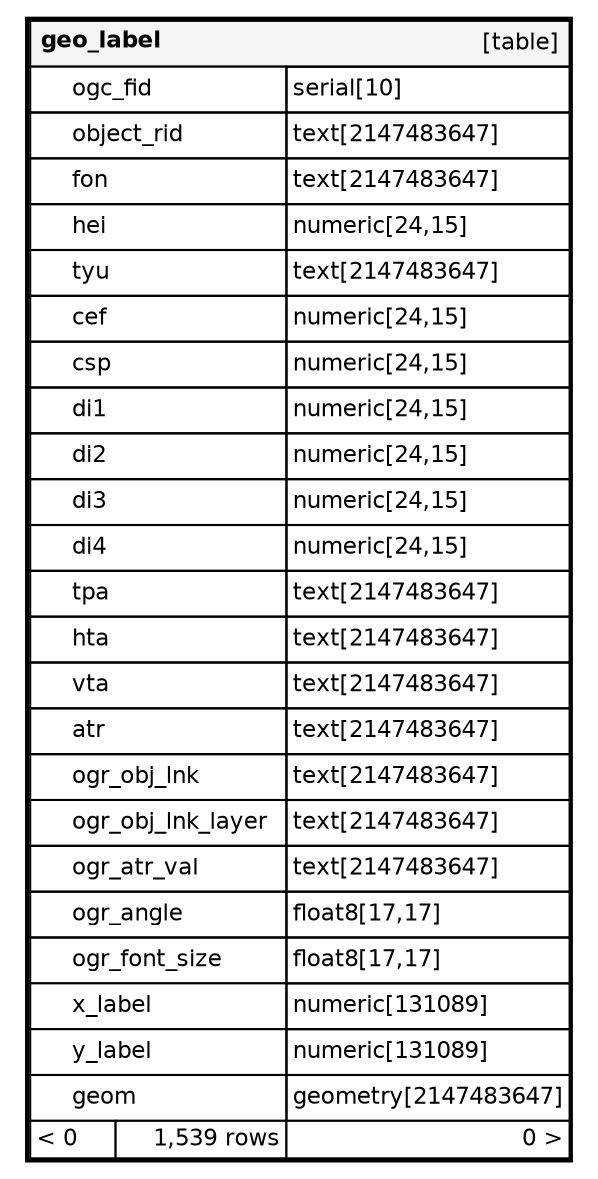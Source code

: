 digraph "geo_label" {
  graph [
    rankdir="RL"
    bgcolor="#ffffff"
    nodesep="0.18"
    ranksep="0.46"
    fontname="Helvetica"
    fontsize="11"
    ration="compress"
  ];
  node [
    fontname="Helvetica"
    fontsize="11"
    shape="plaintext"
  ];
  edge [
    arrowsize="0.8"
  ];
  "geo_label" [
   label=<
    <TABLE BORDER="2" CELLBORDER="1" CELLSPACING="0" BGCOLOR="#ffffff">
      <TR><TD COLSPAN="4"  BGCOLOR="#f5f5f5"><TABLE BORDER="0" CELLSPACING="0"><TR><TD ALIGN="LEFT"><B>geo_label</B></TD><TD ALIGN="RIGHT">[table]</TD></TR></TABLE></TD></TR>
      <TR><TD PORT="ogc_fid" COLSPAN="2" BGCOLOR="#ffffff" ALIGN="LEFT"><TABLE BORDER="0" CELLSPACING="0" ALIGN="LEFT"><TR ALIGN="LEFT"><TD ALIGN="LEFT" FIXEDSIZE="TRUE" WIDTH="15" HEIGHT="16"></TD><TD ALIGN="LEFT" FIXEDSIZE="TRUE" WIDTH="102" HEIGHT="16">ogc_fid</TD></TR></TABLE></TD><TD PORT="ogc_fid.type" ALIGN="LEFT">serial[10]</TD></TR>
      <TR><TD PORT="object_rid" COLSPAN="2" ALIGN="LEFT"><TABLE BORDER="0" CELLSPACING="0" ALIGN="LEFT"><TR ALIGN="LEFT"><TD ALIGN="LEFT" FIXEDSIZE="TRUE" WIDTH="15" HEIGHT="16"></TD><TD ALIGN="LEFT" FIXEDSIZE="TRUE" WIDTH="102" HEIGHT="16">object_rid</TD></TR></TABLE></TD><TD PORT="object_rid.type" ALIGN="LEFT">text[2147483647]</TD></TR>
      <TR><TD PORT="fon" COLSPAN="2" ALIGN="LEFT"><TABLE BORDER="0" CELLSPACING="0" ALIGN="LEFT"><TR ALIGN="LEFT"><TD ALIGN="LEFT" FIXEDSIZE="TRUE" WIDTH="15" HEIGHT="16"></TD><TD ALIGN="LEFT" FIXEDSIZE="TRUE" WIDTH="102" HEIGHT="16">fon</TD></TR></TABLE></TD><TD PORT="fon.type" ALIGN="LEFT">text[2147483647]</TD></TR>
      <TR><TD PORT="hei" COLSPAN="2" ALIGN="LEFT"><TABLE BORDER="0" CELLSPACING="0" ALIGN="LEFT"><TR ALIGN="LEFT"><TD ALIGN="LEFT" FIXEDSIZE="TRUE" WIDTH="15" HEIGHT="16"></TD><TD ALIGN="LEFT" FIXEDSIZE="TRUE" WIDTH="102" HEIGHT="16">hei</TD></TR></TABLE></TD><TD PORT="hei.type" ALIGN="LEFT">numeric[24,15]</TD></TR>
      <TR><TD PORT="tyu" COLSPAN="2" ALIGN="LEFT"><TABLE BORDER="0" CELLSPACING="0" ALIGN="LEFT"><TR ALIGN="LEFT"><TD ALIGN="LEFT" FIXEDSIZE="TRUE" WIDTH="15" HEIGHT="16"></TD><TD ALIGN="LEFT" FIXEDSIZE="TRUE" WIDTH="102" HEIGHT="16">tyu</TD></TR></TABLE></TD><TD PORT="tyu.type" ALIGN="LEFT">text[2147483647]</TD></TR>
      <TR><TD PORT="cef" COLSPAN="2" ALIGN="LEFT"><TABLE BORDER="0" CELLSPACING="0" ALIGN="LEFT"><TR ALIGN="LEFT"><TD ALIGN="LEFT" FIXEDSIZE="TRUE" WIDTH="15" HEIGHT="16"></TD><TD ALIGN="LEFT" FIXEDSIZE="TRUE" WIDTH="102" HEIGHT="16">cef</TD></TR></TABLE></TD><TD PORT="cef.type" ALIGN="LEFT">numeric[24,15]</TD></TR>
      <TR><TD PORT="csp" COLSPAN="2" ALIGN="LEFT"><TABLE BORDER="0" CELLSPACING="0" ALIGN="LEFT"><TR ALIGN="LEFT"><TD ALIGN="LEFT" FIXEDSIZE="TRUE" WIDTH="15" HEIGHT="16"></TD><TD ALIGN="LEFT" FIXEDSIZE="TRUE" WIDTH="102" HEIGHT="16">csp</TD></TR></TABLE></TD><TD PORT="csp.type" ALIGN="LEFT">numeric[24,15]</TD></TR>
      <TR><TD PORT="di1" COLSPAN="2" ALIGN="LEFT"><TABLE BORDER="0" CELLSPACING="0" ALIGN="LEFT"><TR ALIGN="LEFT"><TD ALIGN="LEFT" FIXEDSIZE="TRUE" WIDTH="15" HEIGHT="16"></TD><TD ALIGN="LEFT" FIXEDSIZE="TRUE" WIDTH="102" HEIGHT="16">di1</TD></TR></TABLE></TD><TD PORT="di1.type" ALIGN="LEFT">numeric[24,15]</TD></TR>
      <TR><TD PORT="di2" COLSPAN="2" ALIGN="LEFT"><TABLE BORDER="0" CELLSPACING="0" ALIGN="LEFT"><TR ALIGN="LEFT"><TD ALIGN="LEFT" FIXEDSIZE="TRUE" WIDTH="15" HEIGHT="16"></TD><TD ALIGN="LEFT" FIXEDSIZE="TRUE" WIDTH="102" HEIGHT="16">di2</TD></TR></TABLE></TD><TD PORT="di2.type" ALIGN="LEFT">numeric[24,15]</TD></TR>
      <TR><TD PORT="di3" COLSPAN="2" ALIGN="LEFT"><TABLE BORDER="0" CELLSPACING="0" ALIGN="LEFT"><TR ALIGN="LEFT"><TD ALIGN="LEFT" FIXEDSIZE="TRUE" WIDTH="15" HEIGHT="16"></TD><TD ALIGN="LEFT" FIXEDSIZE="TRUE" WIDTH="102" HEIGHT="16">di3</TD></TR></TABLE></TD><TD PORT="di3.type" ALIGN="LEFT">numeric[24,15]</TD></TR>
      <TR><TD PORT="di4" COLSPAN="2" ALIGN="LEFT"><TABLE BORDER="0" CELLSPACING="0" ALIGN="LEFT"><TR ALIGN="LEFT"><TD ALIGN="LEFT" FIXEDSIZE="TRUE" WIDTH="15" HEIGHT="16"></TD><TD ALIGN="LEFT" FIXEDSIZE="TRUE" WIDTH="102" HEIGHT="16">di4</TD></TR></TABLE></TD><TD PORT="di4.type" ALIGN="LEFT">numeric[24,15]</TD></TR>
      <TR><TD PORT="tpa" COLSPAN="2" ALIGN="LEFT"><TABLE BORDER="0" CELLSPACING="0" ALIGN="LEFT"><TR ALIGN="LEFT"><TD ALIGN="LEFT" FIXEDSIZE="TRUE" WIDTH="15" HEIGHT="16"></TD><TD ALIGN="LEFT" FIXEDSIZE="TRUE" WIDTH="102" HEIGHT="16">tpa</TD></TR></TABLE></TD><TD PORT="tpa.type" ALIGN="LEFT">text[2147483647]</TD></TR>
      <TR><TD PORT="hta" COLSPAN="2" ALIGN="LEFT"><TABLE BORDER="0" CELLSPACING="0" ALIGN="LEFT"><TR ALIGN="LEFT"><TD ALIGN="LEFT" FIXEDSIZE="TRUE" WIDTH="15" HEIGHT="16"></TD><TD ALIGN="LEFT" FIXEDSIZE="TRUE" WIDTH="102" HEIGHT="16">hta</TD></TR></TABLE></TD><TD PORT="hta.type" ALIGN="LEFT">text[2147483647]</TD></TR>
      <TR><TD PORT="vta" COLSPAN="2" ALIGN="LEFT"><TABLE BORDER="0" CELLSPACING="0" ALIGN="LEFT"><TR ALIGN="LEFT"><TD ALIGN="LEFT" FIXEDSIZE="TRUE" WIDTH="15" HEIGHT="16"></TD><TD ALIGN="LEFT" FIXEDSIZE="TRUE" WIDTH="102" HEIGHT="16">vta</TD></TR></TABLE></TD><TD PORT="vta.type" ALIGN="LEFT">text[2147483647]</TD></TR>
      <TR><TD PORT="atr" COLSPAN="2" ALIGN="LEFT"><TABLE BORDER="0" CELLSPACING="0" ALIGN="LEFT"><TR ALIGN="LEFT"><TD ALIGN="LEFT" FIXEDSIZE="TRUE" WIDTH="15" HEIGHT="16"></TD><TD ALIGN="LEFT" FIXEDSIZE="TRUE" WIDTH="102" HEIGHT="16">atr</TD></TR></TABLE></TD><TD PORT="atr.type" ALIGN="LEFT">text[2147483647]</TD></TR>
      <TR><TD PORT="ogr_obj_lnk" COLSPAN="2" ALIGN="LEFT"><TABLE BORDER="0" CELLSPACING="0" ALIGN="LEFT"><TR ALIGN="LEFT"><TD ALIGN="LEFT" FIXEDSIZE="TRUE" WIDTH="15" HEIGHT="16"></TD><TD ALIGN="LEFT" FIXEDSIZE="TRUE" WIDTH="102" HEIGHT="16">ogr_obj_lnk</TD></TR></TABLE></TD><TD PORT="ogr_obj_lnk.type" ALIGN="LEFT">text[2147483647]</TD></TR>
      <TR><TD PORT="ogr_obj_lnk_layer" COLSPAN="2" BGCOLOR="#ffffff" ALIGN="LEFT"><TABLE BORDER="0" CELLSPACING="0" ALIGN="LEFT"><TR ALIGN="LEFT"><TD ALIGN="LEFT" FIXEDSIZE="TRUE" WIDTH="15" HEIGHT="16"></TD><TD ALIGN="LEFT" FIXEDSIZE="TRUE" WIDTH="102" HEIGHT="16">ogr_obj_lnk_layer</TD></TR></TABLE></TD><TD PORT="ogr_obj_lnk_layer.type" ALIGN="LEFT">text[2147483647]</TD></TR>
      <TR><TD PORT="ogr_atr_val" COLSPAN="2" ALIGN="LEFT"><TABLE BORDER="0" CELLSPACING="0" ALIGN="LEFT"><TR ALIGN="LEFT"><TD ALIGN="LEFT" FIXEDSIZE="TRUE" WIDTH="15" HEIGHT="16"></TD><TD ALIGN="LEFT" FIXEDSIZE="TRUE" WIDTH="102" HEIGHT="16">ogr_atr_val</TD></TR></TABLE></TD><TD PORT="ogr_atr_val.type" ALIGN="LEFT">text[2147483647]</TD></TR>
      <TR><TD PORT="ogr_angle" COLSPAN="2" ALIGN="LEFT"><TABLE BORDER="0" CELLSPACING="0" ALIGN="LEFT"><TR ALIGN="LEFT"><TD ALIGN="LEFT" FIXEDSIZE="TRUE" WIDTH="15" HEIGHT="16"></TD><TD ALIGN="LEFT" FIXEDSIZE="TRUE" WIDTH="102" HEIGHT="16">ogr_angle</TD></TR></TABLE></TD><TD PORT="ogr_angle.type" ALIGN="LEFT">float8[17,17]</TD></TR>
      <TR><TD PORT="ogr_font_size" COLSPAN="2" ALIGN="LEFT"><TABLE BORDER="0" CELLSPACING="0" ALIGN="LEFT"><TR ALIGN="LEFT"><TD ALIGN="LEFT" FIXEDSIZE="TRUE" WIDTH="15" HEIGHT="16"></TD><TD ALIGN="LEFT" FIXEDSIZE="TRUE" WIDTH="102" HEIGHT="16">ogr_font_size</TD></TR></TABLE></TD><TD PORT="ogr_font_size.type" ALIGN="LEFT">float8[17,17]</TD></TR>
      <TR><TD PORT="x_label" COLSPAN="2" BGCOLOR="#ffffff" ALIGN="LEFT"><TABLE BORDER="0" CELLSPACING="0" ALIGN="LEFT"><TR ALIGN="LEFT"><TD ALIGN="LEFT" FIXEDSIZE="TRUE" WIDTH="15" HEIGHT="16"></TD><TD ALIGN="LEFT" FIXEDSIZE="TRUE" WIDTH="102" HEIGHT="16">x_label</TD></TR></TABLE></TD><TD PORT="x_label.type" ALIGN="LEFT">numeric[131089]</TD></TR>
      <TR><TD PORT="y_label" COLSPAN="2" BGCOLOR="#ffffff" ALIGN="LEFT"><TABLE BORDER="0" CELLSPACING="0" ALIGN="LEFT"><TR ALIGN="LEFT"><TD ALIGN="LEFT" FIXEDSIZE="TRUE" WIDTH="15" HEIGHT="16"></TD><TD ALIGN="LEFT" FIXEDSIZE="TRUE" WIDTH="102" HEIGHT="16">y_label</TD></TR></TABLE></TD><TD PORT="y_label.type" ALIGN="LEFT">numeric[131089]</TD></TR>
      <TR><TD PORT="geom" COLSPAN="2" BGCOLOR="#ffffff" ALIGN="LEFT"><TABLE BORDER="0" CELLSPACING="0" ALIGN="LEFT"><TR ALIGN="LEFT"><TD ALIGN="LEFT" FIXEDSIZE="TRUE" WIDTH="15" HEIGHT="16"></TD><TD ALIGN="LEFT" FIXEDSIZE="TRUE" WIDTH="102" HEIGHT="16">geom</TD></TR></TABLE></TD><TD PORT="geom.type" ALIGN="LEFT">geometry[2147483647]</TD></TR>
      <TR><TD ALIGN="LEFT" BGCOLOR="#ffffff">&lt; 0</TD><TD ALIGN="RIGHT" BGCOLOR="#ffffff">1,539 rows</TD><TD ALIGN="RIGHT" BGCOLOR="#ffffff">0 &gt;</TD></TR>
    </TABLE>>
    URL="tables/geo_label.html"
    target="_top"
    tooltip="geo_label"
  ];
}
